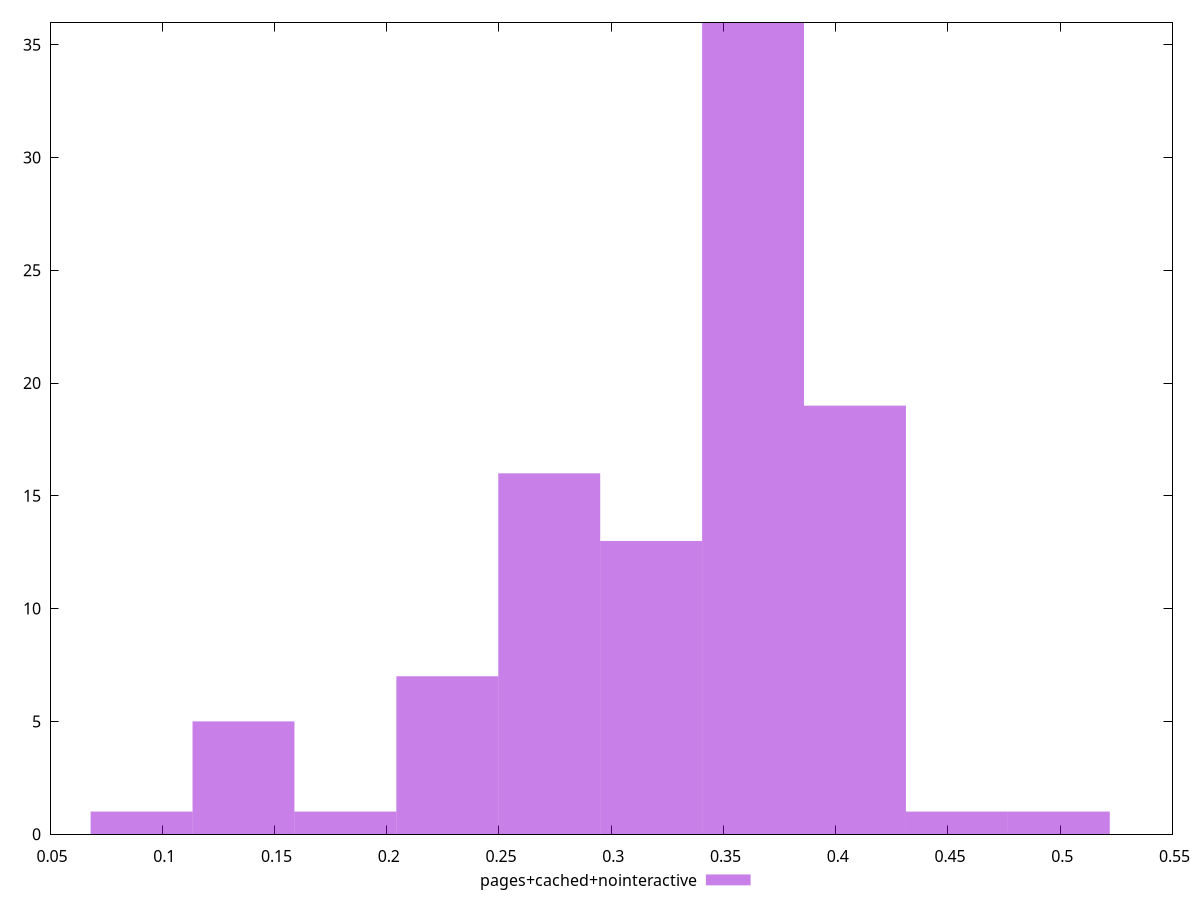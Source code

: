$_pagesCachedNointeractive <<EOF
0.22698161726080723 7
0.2723779407129687 16
0.31777426416513016 13
0.3631705876172916 36
0.45396323452161447 1
0.13618897035648436 5
0.40856691106945303 19
0.1815852938086458 1
0.49935955797377596 1
0.0907926469043229 1
EOF
set key outside below
set terminal pngcairo
set output "report_00004_2020-11-02T20-21-41.718Z/network-rtt/pages+cached+nointeractive//raw_hist.png"
set yrange [0:36]
set boxwidth 0.04539632345216145
set style fill transparent solid 0.5 noborder
plot $_pagesCachedNointeractive title "pages+cached+nointeractive" with boxes ,